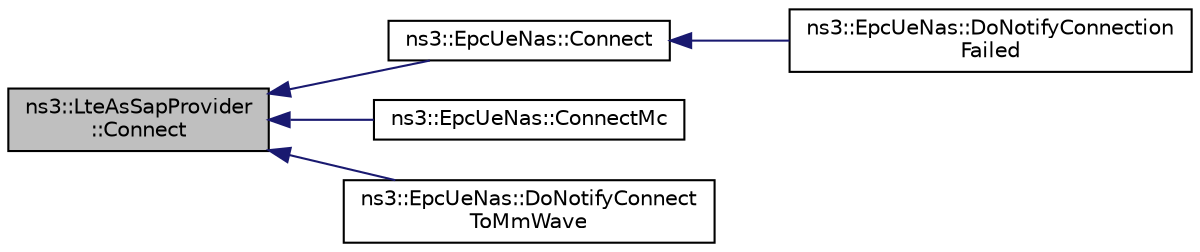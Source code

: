 digraph "ns3::LteAsSapProvider::Connect"
{
  edge [fontname="Helvetica",fontsize="10",labelfontname="Helvetica",labelfontsize="10"];
  node [fontname="Helvetica",fontsize="10",shape=record];
  rankdir="LR";
  Node1 [label="ns3::LteAsSapProvider\l::Connect",height=0.2,width=0.4,color="black", fillcolor="grey75", style="filled", fontcolor="black"];
  Node1 -> Node2 [dir="back",color="midnightblue",fontsize="10",style="solid"];
  Node2 [label="ns3::EpcUeNas::Connect",height=0.2,width=0.4,color="black", fillcolor="white", style="filled",URL="$d3/d16/classns3_1_1EpcUeNas.html#ab2aed3f62fb8b29dbdad92c58c3571c2",tooltip="Causes NAS to tell AS to go to ACTIVE state. "];
  Node2 -> Node3 [dir="back",color="midnightblue",fontsize="10",style="solid"];
  Node3 [label="ns3::EpcUeNas::DoNotifyConnection\lFailed",height=0.2,width=0.4,color="black", fillcolor="white", style="filled",URL="$d3/d16/classns3_1_1EpcUeNas.html#a9005e1ba1e8bcb952aa14673c59f7408"];
  Node1 -> Node4 [dir="back",color="midnightblue",fontsize="10",style="solid"];
  Node4 [label="ns3::EpcUeNas::ConnectMc",height=0.2,width=0.4,color="black", fillcolor="white", style="filled",URL="$d3/d16/classns3_1_1EpcUeNas.html#a3cca4ca35d52ac612e8b080e415e9649",tooltip="Causes NAS to tell AS to camp to a specific cell and go to ACTIVE state. It also specify which is the..."];
  Node1 -> Node5 [dir="back",color="midnightblue",fontsize="10",style="solid"];
  Node5 [label="ns3::EpcUeNas::DoNotifyConnect\lToMmWave",height=0.2,width=0.4,color="black", fillcolor="white", style="filled",URL="$d3/d16/classns3_1_1EpcUeNas.html#a1abaa8bf5b9db152f7ae0a20561b7c0f"];
}
